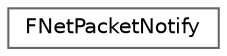 digraph "Graphical Class Hierarchy"
{
 // INTERACTIVE_SVG=YES
 // LATEX_PDF_SIZE
  bgcolor="transparent";
  edge [fontname=Helvetica,fontsize=10,labelfontname=Helvetica,labelfontsize=10];
  node [fontname=Helvetica,fontsize=10,shape=box,height=0.2,width=0.4];
  rankdir="LR";
  Node0 [id="Node000000",label="FNetPacketNotify",height=0.2,width=0.4,color="grey40", fillcolor="white", style="filled",URL="$de/d7a/classFNetPacketNotify.html",tooltip="FNetPacketNotify - Drives delivery of sequence numbers, acknowledgments and notifications of delivery..."];
}
